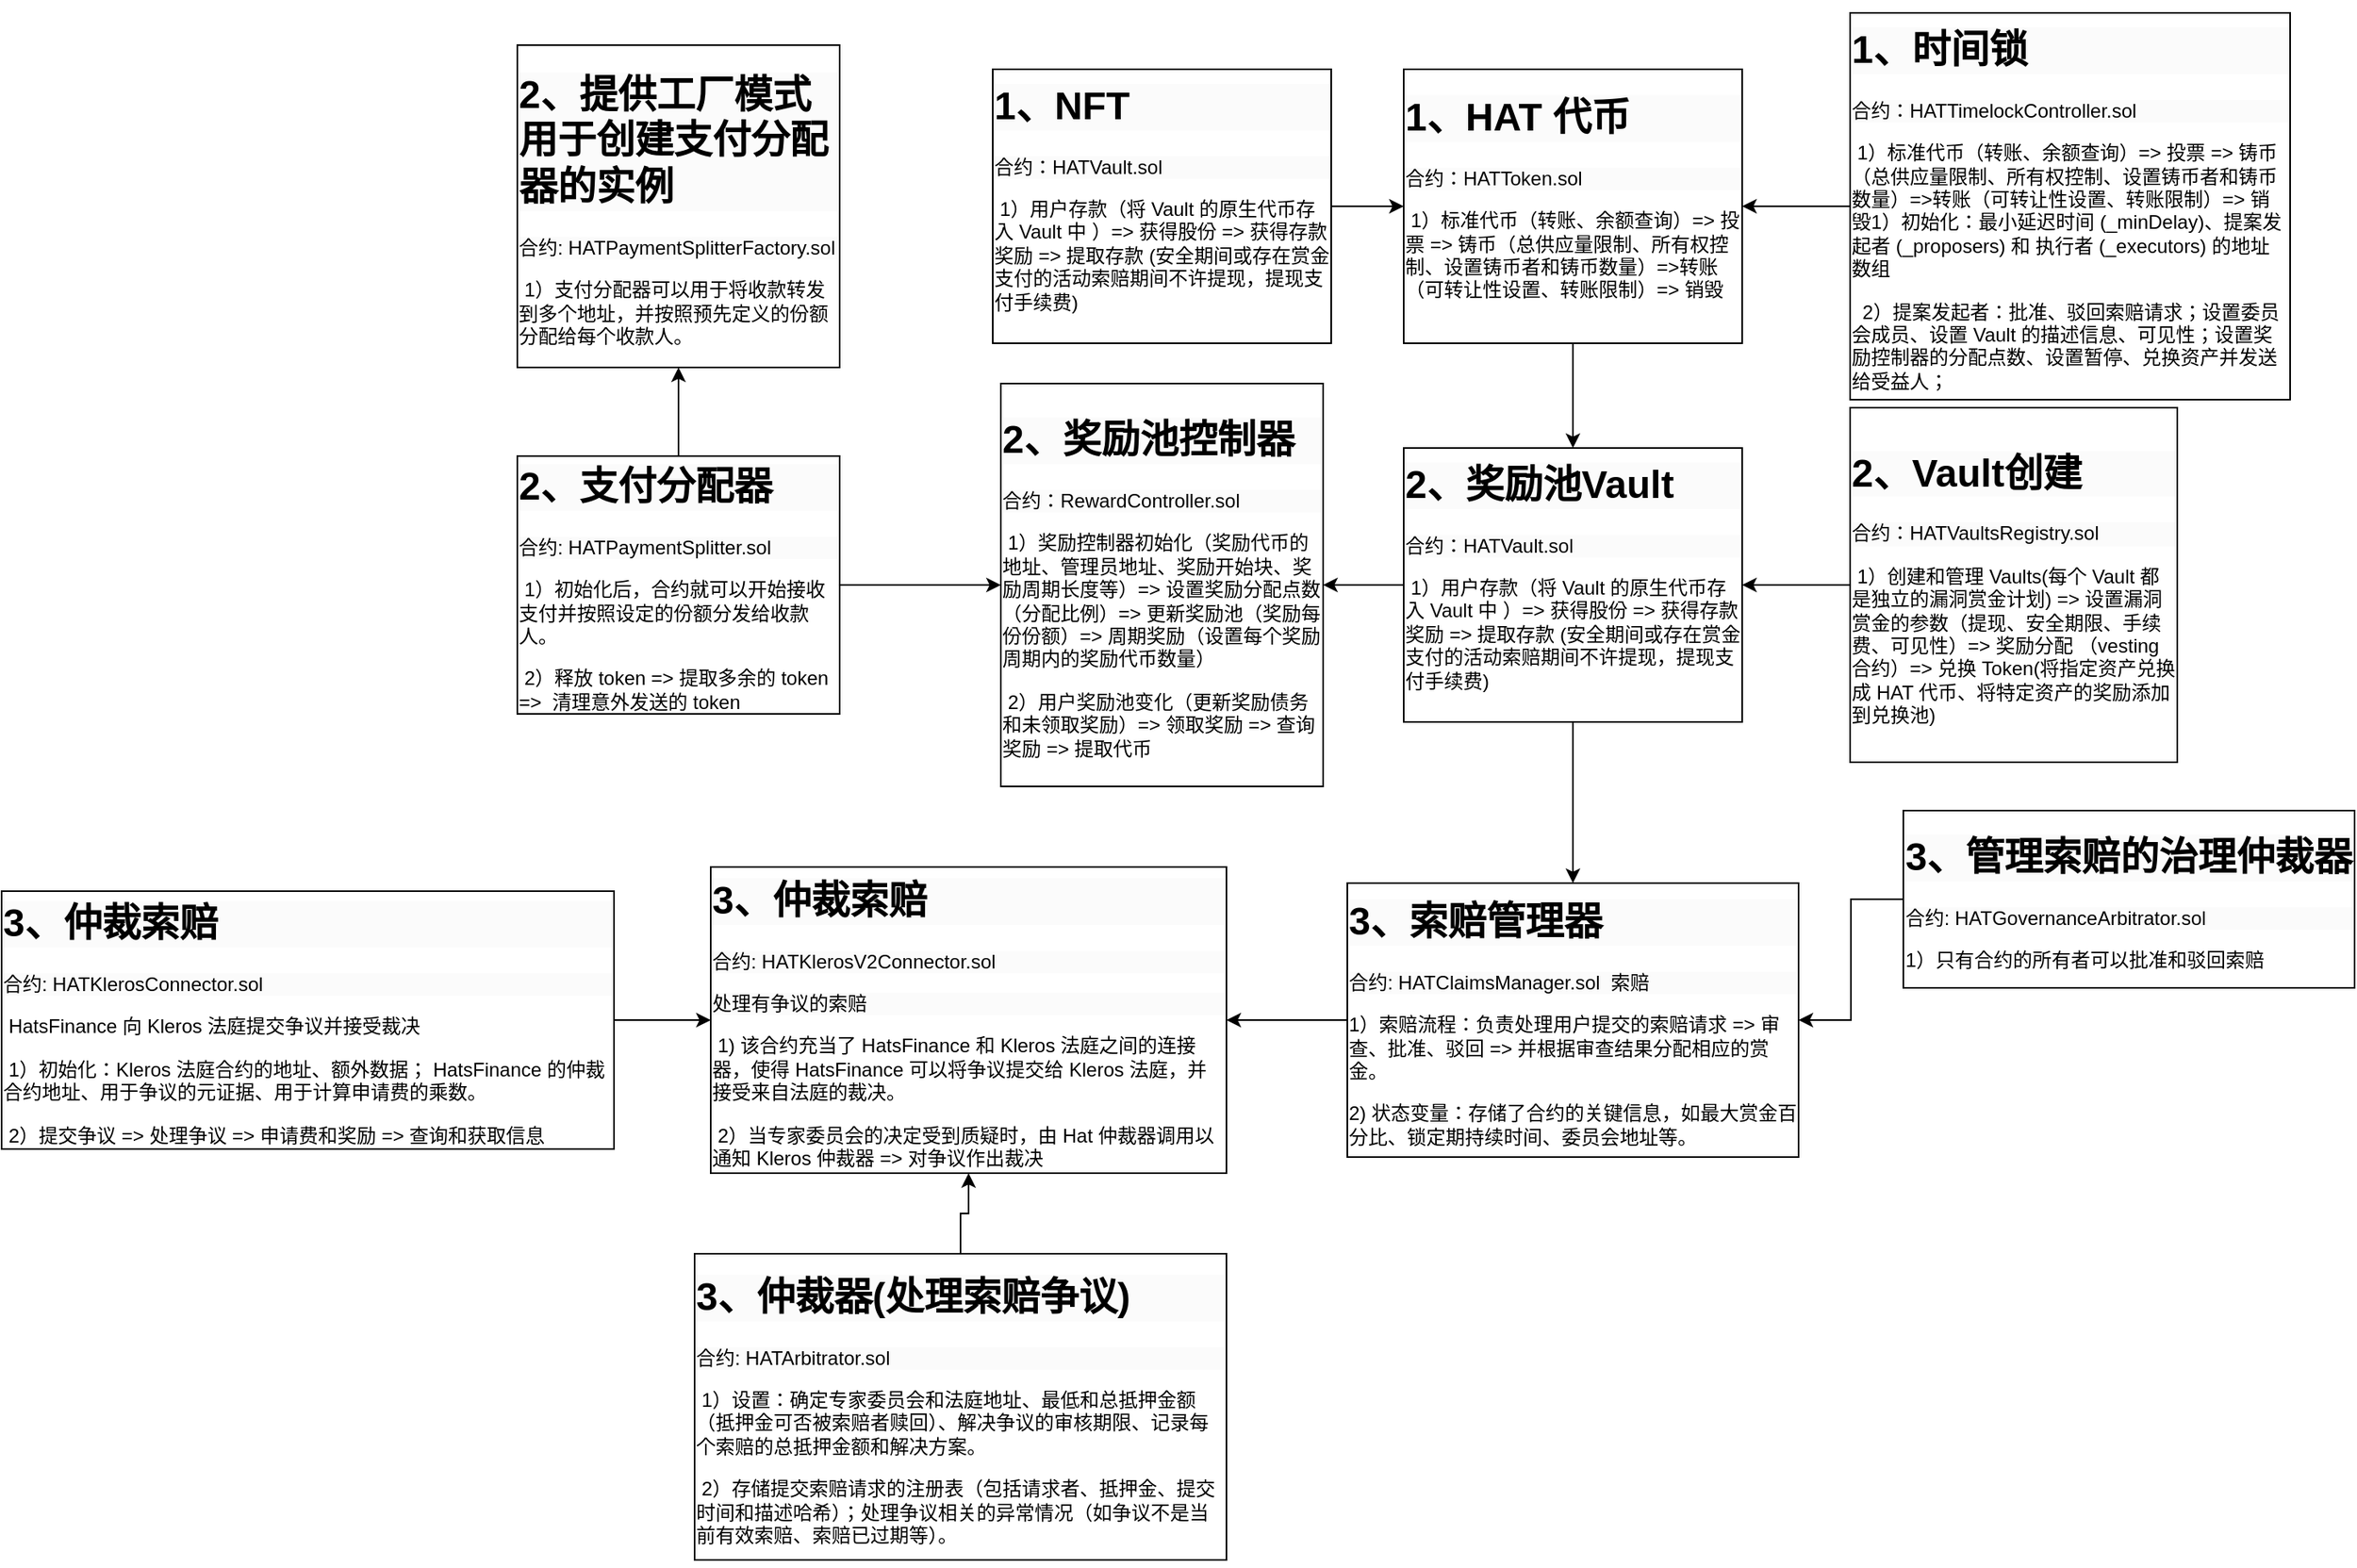 <mxfile version="22.0.8" type="device">
  <diagram name="第 1 页" id="zV1M50Q8JP6kUei96WL2">
    <mxGraphModel dx="1532" dy="647" grid="1" gridSize="10" guides="1" tooltips="1" connect="1" arrows="1" fold="1" page="1" pageScale="1" pageWidth="827" pageHeight="1169" math="0" shadow="0">
      <root>
        <mxCell id="0" />
        <mxCell id="1" parent="0" />
        <mxCell id="4H7mcCDcga6soc7QBMgQ-7" value="" style="edgeStyle=orthogonalEdgeStyle;rounded=0;orthogonalLoop=1;jettySize=auto;html=1;" edge="1" parent="1" source="4H7mcCDcga6soc7QBMgQ-3" target="4H7mcCDcga6soc7QBMgQ-6">
          <mxGeometry relative="1" as="geometry" />
        </mxCell>
        <mxCell id="4H7mcCDcga6soc7QBMgQ-37" value="" style="edgeStyle=orthogonalEdgeStyle;rounded=0;orthogonalLoop=1;jettySize=auto;html=1;" edge="1" parent="1" source="4H7mcCDcga6soc7QBMgQ-3" target="4H7mcCDcga6soc7QBMgQ-28">
          <mxGeometry relative="1" as="geometry" />
        </mxCell>
        <mxCell id="4H7mcCDcga6soc7QBMgQ-3" value="&lt;h1 style=&quot;border-color: var(--border-color); color: rgb(0, 0, 0); font-family: Helvetica; font-style: normal; font-variant-ligatures: normal; font-variant-caps: normal; letter-spacing: normal; orphans: 2; text-align: left; text-indent: 0px; text-transform: none; widows: 2; word-spacing: 0px; -webkit-text-stroke-width: 0px; background-color: rgb(251, 251, 251); text-decoration-thickness: initial; text-decoration-style: initial; text-decoration-color: initial;&quot;&gt;2、奖励池Vault&lt;/h1&gt;&lt;p style=&quot;border-color: var(--border-color); color: rgb(0, 0, 0); font-family: Helvetica; font-size: 12px; font-style: normal; font-variant-ligatures: normal; font-variant-caps: normal; font-weight: 400; letter-spacing: normal; orphans: 2; text-align: left; text-indent: 0px; text-transform: none; widows: 2; word-spacing: 0px; -webkit-text-stroke-width: 0px; background-color: rgb(251, 251, 251); text-decoration-thickness: initial; text-decoration-style: initial; text-decoration-color: initial;&quot;&gt;合约：HATVault.sol&lt;/p&gt;&lt;p style=&quot;border-color: var(--border-color); text-align: left;&quot;&gt;&amp;nbsp;1）用户存款（将 Vault 的原生代币存入 Vault 中 ）=&amp;gt; 获得股份 =&amp;gt; 获得存款奖励 =&amp;gt; 提取存款 (安全期间或存在赏金支付的活动索赔期间不许提现，提现支付手续费)&lt;/p&gt;&lt;div style=&quot;text-align: left;&quot;&gt;&lt;br&gt;&lt;/div&gt;" style="rounded=0;whiteSpace=wrap;html=1;" vertex="1" parent="1">
          <mxGeometry x="280" y="330" width="210" height="170" as="geometry" />
        </mxCell>
        <mxCell id="4H7mcCDcga6soc7QBMgQ-5" value="" style="edgeStyle=orthogonalEdgeStyle;rounded=0;orthogonalLoop=1;jettySize=auto;html=1;" edge="1" parent="1" source="4H7mcCDcga6soc7QBMgQ-4" target="4H7mcCDcga6soc7QBMgQ-3">
          <mxGeometry relative="1" as="geometry" />
        </mxCell>
        <mxCell id="4H7mcCDcga6soc7QBMgQ-4" value="&lt;h1 style=&quot;border-color: var(--border-color); color: rgb(0, 0, 0); font-family: Helvetica; font-style: normal; font-variant-ligatures: normal; font-variant-caps: normal; letter-spacing: normal; orphans: 2; text-align: left; text-indent: 0px; text-transform: none; widows: 2; word-spacing: 0px; -webkit-text-stroke-width: 0px; background-color: rgb(251, 251, 251); text-decoration-thickness: initial; text-decoration-style: initial; text-decoration-color: initial;&quot;&gt;2、Vault创建&lt;/h1&gt;&lt;p style=&quot;border-color: var(--border-color); color: rgb(0, 0, 0); font-family: Helvetica; font-size: 12px; font-style: normal; font-variant-ligatures: normal; font-variant-caps: normal; font-weight: 400; letter-spacing: normal; orphans: 2; text-align: left; text-indent: 0px; text-transform: none; widows: 2; word-spacing: 0px; -webkit-text-stroke-width: 0px; background-color: rgb(251, 251, 251); text-decoration-thickness: initial; text-decoration-style: initial; text-decoration-color: initial;&quot;&gt;合约：HATVaultsRegistry.sol&lt;/p&gt;&lt;p style=&quot;border-color: var(--border-color); text-align: left;&quot;&gt;&amp;nbsp;1）创建和管理 Vaults(每个 Vault 都是独立的漏洞赏金计划) =&amp;gt; 设置漏洞赏金的参数（提现、安全期限、手续费、可见性）=&amp;gt; 奖励分配 （vesting 合约）=&amp;gt; 兑换 Token(将指定资产兑换成 HAT 代币、将特定资产的奖励添加到兑换池)&lt;/p&gt;" style="rounded=0;whiteSpace=wrap;html=1;" vertex="1" parent="1">
          <mxGeometry x="557" y="305" width="203" height="220" as="geometry" />
        </mxCell>
        <mxCell id="4H7mcCDcga6soc7QBMgQ-6" value="&lt;h1 style=&quot;border-color: var(--border-color); color: rgb(0, 0, 0); font-family: Helvetica; font-style: normal; font-variant-ligatures: normal; font-variant-caps: normal; letter-spacing: normal; orphans: 2; text-align: left; text-indent: 0px; text-transform: none; widows: 2; word-spacing: 0px; -webkit-text-stroke-width: 0px; background-color: rgb(251, 251, 251); text-decoration-thickness: initial; text-decoration-style: initial; text-decoration-color: initial;&quot;&gt;2、奖励池控制器&lt;/h1&gt;&lt;p style=&quot;border-color: var(--border-color); color: rgb(0, 0, 0); font-family: Helvetica; font-size: 12px; font-style: normal; font-variant-ligatures: normal; font-variant-caps: normal; font-weight: 400; letter-spacing: normal; orphans: 2; text-align: left; text-indent: 0px; text-transform: none; widows: 2; word-spacing: 0px; -webkit-text-stroke-width: 0px; background-color: rgb(251, 251, 251); text-decoration-thickness: initial; text-decoration-style: initial; text-decoration-color: initial;&quot;&gt;合约：RewardController.sol&lt;/p&gt;&lt;p style=&quot;border-color: var(--border-color); text-align: left;&quot;&gt;&amp;nbsp;1）奖励控制器初始化（奖励代币的地址、管理员地址、奖励开始块、奖励周期长度等）=&amp;gt; 设置奖励分配点数（分配比例）=&amp;gt; 更新奖励池（奖励每份份额）=&amp;gt; 周期奖励（设置每个奖励周期内的奖励代币数量）&lt;/p&gt;&lt;p style=&quot;border-color: var(--border-color); text-align: left;&quot;&gt;&lt;span style=&quot;font-size: 12px;&quot;&gt;&amp;nbsp;2）用户奖励池变化（更新奖励债务和未领取奖励）=&amp;gt; 领取奖励 =&amp;gt; 查询奖励 =&amp;gt; 提取代币&lt;/span&gt;&lt;/p&gt;" style="rounded=0;whiteSpace=wrap;html=1;" vertex="1" parent="1">
          <mxGeometry x="30" y="290" width="200" height="250" as="geometry" />
        </mxCell>
        <mxCell id="4H7mcCDcga6soc7QBMgQ-10" value="" style="edgeStyle=orthogonalEdgeStyle;rounded=0;orthogonalLoop=1;jettySize=auto;html=1;" edge="1" parent="1" source="4H7mcCDcga6soc7QBMgQ-8" target="4H7mcCDcga6soc7QBMgQ-3">
          <mxGeometry relative="1" as="geometry" />
        </mxCell>
        <mxCell id="4H7mcCDcga6soc7QBMgQ-8" value="&lt;h1 style=&quot;border-color: var(--border-color); color: rgb(0, 0, 0); font-family: Helvetica; font-style: normal; font-variant-ligatures: normal; font-variant-caps: normal; letter-spacing: normal; orphans: 2; text-align: left; text-indent: 0px; text-transform: none; widows: 2; word-spacing: 0px; -webkit-text-stroke-width: 0px; background-color: rgb(251, 251, 251); text-decoration-thickness: initial; text-decoration-style: initial; text-decoration-color: initial;&quot;&gt;1、HAT 代币&lt;/h1&gt;&lt;p style=&quot;border-color: var(--border-color); color: rgb(0, 0, 0); font-family: Helvetica; font-size: 12px; font-style: normal; font-variant-ligatures: normal; font-variant-caps: normal; font-weight: 400; letter-spacing: normal; orphans: 2; text-align: left; text-indent: 0px; text-transform: none; widows: 2; word-spacing: 0px; -webkit-text-stroke-width: 0px; background-color: rgb(251, 251, 251); text-decoration-thickness: initial; text-decoration-style: initial; text-decoration-color: initial;&quot;&gt;合约：HATToken.sol&lt;/p&gt;&lt;p style=&quot;border-color: var(--border-color); text-align: left;&quot;&gt;&amp;nbsp;1）标准代币（转账、余额查询）=&amp;gt; 投票 =&amp;gt; 铸币（总供应量限制、所有权控制、设置铸币者和铸币数量）=&amp;gt;转账（可转让性设置、转账限制）=&amp;gt; 销毁&lt;/p&gt;&lt;div style=&quot;text-align: left;&quot;&gt;&lt;span style=&quot;background-color: initial;&quot;&gt;&lt;br&gt;&lt;/span&gt;&lt;/div&gt;" style="rounded=0;whiteSpace=wrap;html=1;" vertex="1" parent="1">
          <mxGeometry x="280" y="95" width="210" height="170" as="geometry" />
        </mxCell>
        <mxCell id="4H7mcCDcga6soc7QBMgQ-13" value="" style="edgeStyle=orthogonalEdgeStyle;rounded=0;orthogonalLoop=1;jettySize=auto;html=1;" edge="1" parent="1" source="4H7mcCDcga6soc7QBMgQ-11" target="4H7mcCDcga6soc7QBMgQ-8">
          <mxGeometry relative="1" as="geometry" />
        </mxCell>
        <mxCell id="4H7mcCDcga6soc7QBMgQ-11" value="&lt;h1 style=&quot;border-color: var(--border-color); color: rgb(0, 0, 0); font-family: Helvetica; font-style: normal; font-variant-ligatures: normal; font-variant-caps: normal; letter-spacing: normal; orphans: 2; text-align: left; text-indent: 0px; text-transform: none; widows: 2; word-spacing: 0px; -webkit-text-stroke-width: 0px; background-color: rgb(251, 251, 251); text-decoration-thickness: initial; text-decoration-style: initial; text-decoration-color: initial;&quot;&gt;1、时间锁&lt;/h1&gt;&lt;p style=&quot;border-color: var(--border-color); color: rgb(0, 0, 0); font-family: Helvetica; font-size: 12px; font-style: normal; font-variant-ligatures: normal; font-variant-caps: normal; font-weight: 400; letter-spacing: normal; orphans: 2; text-align: left; text-indent: 0px; text-transform: none; widows: 2; word-spacing: 0px; -webkit-text-stroke-width: 0px; background-color: rgb(251, 251, 251); text-decoration-thickness: initial; text-decoration-style: initial; text-decoration-color: initial;&quot;&gt;合约：HATTimelockController.sol&lt;/p&gt;&lt;p style=&quot;border-color: var(--border-color); text-align: left;&quot;&gt;&amp;nbsp;1）标准代币（转账、余额查询）=&amp;gt; 投票 =&amp;gt; 铸币（总供应量限制、所有权控制、设置铸币者和铸币数量）=&amp;gt;转账（可转让性设置、转账限制）=&amp;gt; 销毁1）初始化：最小延迟时间 (_minDelay)、提案发起者 (_proposers) 和 执行者 (_executors) 的地址数组&lt;/p&gt;&lt;p style=&quot;border-color: var(--border-color); text-align: left;&quot;&gt;&lt;span style=&quot;font-size: 12px;&quot;&gt;&amp;nbsp; 2）提案发起者：批准、驳回索赔请求；设置委员会成员、设置 Vault 的描述信息、可见性；设置奖励控制器的分配点数、设置暂停、兑换资产并发送给受益人；&lt;/span&gt;&lt;/p&gt;" style="rounded=0;whiteSpace=wrap;html=1;" vertex="1" parent="1">
          <mxGeometry x="557" y="60" width="273" height="240" as="geometry" />
        </mxCell>
        <mxCell id="4H7mcCDcga6soc7QBMgQ-16" value="" style="edgeStyle=orthogonalEdgeStyle;rounded=0;orthogonalLoop=1;jettySize=auto;html=1;" edge="1" parent="1" source="4H7mcCDcga6soc7QBMgQ-14" target="4H7mcCDcga6soc7QBMgQ-6">
          <mxGeometry relative="1" as="geometry" />
        </mxCell>
        <mxCell id="4H7mcCDcga6soc7QBMgQ-38" value="" style="edgeStyle=orthogonalEdgeStyle;rounded=0;orthogonalLoop=1;jettySize=auto;html=1;" edge="1" parent="1" source="4H7mcCDcga6soc7QBMgQ-14" target="4H7mcCDcga6soc7QBMgQ-17">
          <mxGeometry relative="1" as="geometry" />
        </mxCell>
        <mxCell id="4H7mcCDcga6soc7QBMgQ-14" value="&lt;h1 style=&quot;border-color: var(--border-color); color: rgb(0, 0, 0); font-family: Helvetica; font-style: normal; font-variant-ligatures: normal; font-variant-caps: normal; letter-spacing: normal; orphans: 2; text-align: left; text-indent: 0px; text-transform: none; widows: 2; word-spacing: 0px; -webkit-text-stroke-width: 0px; background-color: rgb(251, 251, 251); text-decoration-thickness: initial; text-decoration-style: initial; text-decoration-color: initial;&quot;&gt;2、支付分配器&lt;/h1&gt;&lt;p style=&quot;border-color: var(--border-color); color: rgb(0, 0, 0); font-family: Helvetica; font-size: 12px; font-style: normal; font-variant-ligatures: normal; font-variant-caps: normal; font-weight: 400; letter-spacing: normal; orphans: 2; text-align: left; text-indent: 0px; text-transform: none; widows: 2; word-spacing: 0px; -webkit-text-stroke-width: 0px; background-color: rgb(251, 251, 251); text-decoration-thickness: initial; text-decoration-style: initial; text-decoration-color: initial;&quot;&gt;合约: HATPaymentSplitter.sol&lt;/p&gt;&lt;p style=&quot;border-color: var(--border-color); text-align: left;&quot;&gt;&amp;nbsp;&lt;span style=&quot;background-color: initial;&quot;&gt;1）初始化后，合约就可以开始接收支付并按照设定的份额分发给收款人。&lt;/span&gt;&lt;/p&gt;&lt;p style=&quot;border-color: var(--border-color); text-align: left;&quot;&gt;&lt;span style=&quot;font-size: 12px;&quot;&gt;&amp;nbsp;2）释放 token =&amp;gt; 提取多余的 token =&amp;gt;&amp;nbsp; 清理意外发送的 token&lt;/span&gt;&lt;/p&gt;" style="rounded=0;whiteSpace=wrap;html=1;" vertex="1" parent="1">
          <mxGeometry x="-270" y="335" width="200" height="160" as="geometry" />
        </mxCell>
        <mxCell id="4H7mcCDcga6soc7QBMgQ-17" value="&lt;h1 style=&quot;border-color: var(--border-color); color: rgb(0, 0, 0); font-family: Helvetica; font-style: normal; font-variant-ligatures: normal; font-variant-caps: normal; letter-spacing: normal; orphans: 2; text-align: left; text-indent: 0px; text-transform: none; widows: 2; word-spacing: 0px; -webkit-text-stroke-width: 0px; background-color: rgb(251, 251, 251); text-decoration-thickness: initial; text-decoration-style: initial; text-decoration-color: initial;&quot;&gt;2、提供工厂模式用于创建支付分配器的实例&lt;/h1&gt;&lt;p style=&quot;border-color: var(--border-color); color: rgb(0, 0, 0); font-family: Helvetica; font-size: 12px; font-style: normal; font-variant-ligatures: normal; font-variant-caps: normal; font-weight: 400; letter-spacing: normal; orphans: 2; text-align: left; text-indent: 0px; text-transform: none; widows: 2; word-spacing: 0px; -webkit-text-stroke-width: 0px; background-color: rgb(251, 251, 251); text-decoration-thickness: initial; text-decoration-style: initial; text-decoration-color: initial;&quot;&gt;合约: HATPaymentSplitterFactory.sol&lt;/p&gt;&lt;p style=&quot;border-color: var(--border-color); text-align: left;&quot;&gt;&amp;nbsp;1）支付分配器可以用于将收款转发到多个地址，并按照预先定义的份额分配给每个收款人。&lt;/p&gt;" style="rounded=0;whiteSpace=wrap;html=1;" vertex="1" parent="1">
          <mxGeometry x="-270" y="80" width="200" height="200" as="geometry" />
        </mxCell>
        <mxCell id="4H7mcCDcga6soc7QBMgQ-19" value="&lt;h1 style=&quot;border-color: var(--border-color); color: rgb(0, 0, 0); font-family: Helvetica; font-style: normal; font-variant-ligatures: normal; font-variant-caps: normal; letter-spacing: normal; orphans: 2; text-align: left; text-indent: 0px; text-transform: none; widows: 2; word-spacing: 0px; -webkit-text-stroke-width: 0px; background-color: rgb(251, 251, 251); text-decoration-thickness: initial; text-decoration-style: initial; text-decoration-color: initial;&quot;&gt;3、仲裁索赔&lt;/h1&gt;&lt;p style=&quot;border-color: var(--border-color); color: rgb(0, 0, 0); font-family: Helvetica; font-size: 12px; font-style: normal; font-variant-ligatures: normal; font-variant-caps: normal; font-weight: 400; letter-spacing: normal; orphans: 2; text-align: left; text-indent: 0px; text-transform: none; widows: 2; word-spacing: 0px; -webkit-text-stroke-width: 0px; background-color: rgb(251, 251, 251); text-decoration-thickness: initial; text-decoration-style: initial; text-decoration-color: initial;&quot;&gt;合约: HATKlerosV2Connector.sol&lt;/p&gt;&lt;p style=&quot;border-color: var(--border-color); color: rgb(0, 0, 0); font-family: Helvetica; font-size: 12px; font-style: normal; font-variant-ligatures: normal; font-variant-caps: normal; font-weight: 400; letter-spacing: normal; orphans: 2; text-align: left; text-indent: 0px; text-transform: none; widows: 2; word-spacing: 0px; -webkit-text-stroke-width: 0px; background-color: rgb(251, 251, 251); text-decoration-thickness: initial; text-decoration-style: initial; text-decoration-color: initial;&quot;&gt;处理有争议的索赔&lt;/p&gt;&lt;p style=&quot;border-color: var(--border-color); text-align: left;&quot;&gt;&amp;nbsp;1)&amp;nbsp;&lt;span style=&quot;background-color: initial;&quot;&gt;该合约充当了 HatsFinance 和 Kleros 法庭之间的连接器，使得 HatsFinance 可以将争议提交给 Kleros 法庭，并接受来自法庭的裁决。&lt;/span&gt;&lt;/p&gt;&lt;p style=&quot;border-color: var(--border-color); text-align: left;&quot;&gt;&lt;span style=&quot;font-size: 12px;&quot;&gt;&amp;nbsp;2）&lt;/span&gt;当专家委员会的决定受到质疑时，由 Hat 仲裁器调用以通知 Kleros 仲裁器 =&amp;gt;&amp;nbsp;对争议作出裁决&lt;/p&gt;" style="rounded=0;whiteSpace=wrap;html=1;" vertex="1" parent="1">
          <mxGeometry x="-150" y="590" width="320" height="190" as="geometry" />
        </mxCell>
        <mxCell id="4H7mcCDcga6soc7QBMgQ-41" value="" style="edgeStyle=orthogonalEdgeStyle;rounded=0;orthogonalLoop=1;jettySize=auto;html=1;" edge="1" parent="1" source="4H7mcCDcga6soc7QBMgQ-21" target="4H7mcCDcga6soc7QBMgQ-19">
          <mxGeometry relative="1" as="geometry" />
        </mxCell>
        <mxCell id="4H7mcCDcga6soc7QBMgQ-21" value="&lt;h1 style=&quot;border-color: var(--border-color); color: rgb(0, 0, 0); font-family: Helvetica; font-style: normal; font-variant-ligatures: normal; font-variant-caps: normal; letter-spacing: normal; orphans: 2; text-align: left; text-indent: 0px; text-transform: none; widows: 2; word-spacing: 0px; -webkit-text-stroke-width: 0px; background-color: rgb(251, 251, 251); text-decoration-thickness: initial; text-decoration-style: initial; text-decoration-color: initial;&quot;&gt;3、仲裁索赔&lt;/h1&gt;&lt;p style=&quot;border-color: var(--border-color); color: rgb(0, 0, 0); font-family: Helvetica; font-size: 12px; font-style: normal; font-variant-ligatures: normal; font-variant-caps: normal; font-weight: 400; letter-spacing: normal; orphans: 2; text-align: left; text-indent: 0px; text-transform: none; widows: 2; word-spacing: 0px; -webkit-text-stroke-width: 0px; background-color: rgb(251, 251, 251); text-decoration-thickness: initial; text-decoration-style: initial; text-decoration-color: initial;&quot;&gt;合约: HATKlerosConnector.sol&lt;/p&gt;&lt;p style=&quot;border-color: var(--border-color); text-align: left;&quot;&gt;&amp;nbsp;&lt;span style=&quot;background-color: initial;&quot;&gt;HatsFinance 向 Kleros 法庭提交争议并接受裁决&lt;/span&gt;&lt;/p&gt;&lt;p style=&quot;border-color: var(--border-color); text-align: left;&quot;&gt;&lt;span style=&quot;font-size: 12px;&quot;&gt;&amp;nbsp;1）初始化：Kleros 法庭合约的地址、额外数据； HatsFinance 的仲裁合约地址、用于争议的元证据、用于计算申请费的乘数。&lt;/span&gt;&lt;/p&gt;&lt;p style=&quot;border-color: var(--border-color); text-align: left;&quot;&gt;&lt;span style=&quot;font-size: 12px;&quot;&gt;&amp;nbsp;2）提交争议 =&amp;gt; 处理争议 =&amp;gt; 申请费和奖励 =&amp;gt; 查询和获取信息&lt;/span&gt;&lt;/p&gt;" style="rounded=0;whiteSpace=wrap;html=1;" vertex="1" parent="1">
          <mxGeometry x="-590" y="605" width="380" height="160" as="geometry" />
        </mxCell>
        <mxCell id="4H7mcCDcga6soc7QBMgQ-36" value="" style="edgeStyle=orthogonalEdgeStyle;rounded=0;orthogonalLoop=1;jettySize=auto;html=1;" edge="1" parent="1" source="4H7mcCDcga6soc7QBMgQ-23" target="4H7mcCDcga6soc7QBMgQ-8">
          <mxGeometry relative="1" as="geometry" />
        </mxCell>
        <mxCell id="4H7mcCDcga6soc7QBMgQ-23" value="&lt;h1 style=&quot;border-color: var(--border-color); color: rgb(0, 0, 0); font-family: Helvetica; font-style: normal; font-variant-ligatures: normal; font-variant-caps: normal; letter-spacing: normal; orphans: 2; text-align: left; text-indent: 0px; text-transform: none; widows: 2; word-spacing: 0px; -webkit-text-stroke-width: 0px; background-color: rgb(251, 251, 251); text-decoration-thickness: initial; text-decoration-style: initial; text-decoration-color: initial;&quot;&gt;1、NFT&lt;/h1&gt;&lt;p style=&quot;border-color: var(--border-color); color: rgb(0, 0, 0); font-family: Helvetica; font-size: 12px; font-style: normal; font-variant-ligatures: normal; font-variant-caps: normal; font-weight: 400; letter-spacing: normal; orphans: 2; text-align: left; text-indent: 0px; text-transform: none; widows: 2; word-spacing: 0px; -webkit-text-stroke-width: 0px; background-color: rgb(251, 251, 251); text-decoration-thickness: initial; text-decoration-style: initial; text-decoration-color: initial;&quot;&gt;合约：HATVault.sol&lt;/p&gt;&lt;p style=&quot;border-color: var(--border-color); text-align: left;&quot;&gt;&amp;nbsp;1）用户存款（将 Vault 的原生代币存入 Vault 中 ）=&amp;gt; 获得股份 =&amp;gt; 获得存款奖励 =&amp;gt; 提取存款 (安全期间或存在赏金支付的活动索赔期间不许提现，提现支付手续费)&lt;/p&gt;&lt;div style=&quot;text-align: left;&quot;&gt;&lt;br&gt;&lt;/div&gt;" style="rounded=0;whiteSpace=wrap;html=1;" vertex="1" parent="1">
          <mxGeometry x="25" y="95" width="210" height="170" as="geometry" />
        </mxCell>
        <mxCell id="4H7mcCDcga6soc7QBMgQ-29" value="" style="edgeStyle=orthogonalEdgeStyle;rounded=0;orthogonalLoop=1;jettySize=auto;html=1;" edge="1" parent="1" source="4H7mcCDcga6soc7QBMgQ-25" target="4H7mcCDcga6soc7QBMgQ-28">
          <mxGeometry relative="1" as="geometry" />
        </mxCell>
        <mxCell id="4H7mcCDcga6soc7QBMgQ-25" value="&lt;h1 style=&quot;border-color: var(--border-color); color: rgb(0, 0, 0); font-family: Helvetica; font-style: normal; font-variant-ligatures: normal; font-variant-caps: normal; letter-spacing: normal; orphans: 2; text-align: left; text-indent: 0px; text-transform: none; widows: 2; word-spacing: 0px; -webkit-text-stroke-width: 0px; background-color: rgb(251, 251, 251); text-decoration-thickness: initial; text-decoration-style: initial; text-decoration-color: initial;&quot;&gt;3、管理索赔的治理仲裁器&lt;/h1&gt;&lt;p style=&quot;border-color: var(--border-color); color: rgb(0, 0, 0); font-family: Helvetica; font-size: 12px; font-style: normal; font-variant-ligatures: normal; font-variant-caps: normal; font-weight: 400; letter-spacing: normal; orphans: 2; text-align: left; text-indent: 0px; text-transform: none; widows: 2; word-spacing: 0px; -webkit-text-stroke-width: 0px; background-color: rgb(251, 251, 251); text-decoration-thickness: initial; text-decoration-style: initial; text-decoration-color: initial;&quot;&gt;合约: HATGovernanceArbitrator.sol&lt;/p&gt;&lt;p style=&quot;border-color: var(--border-color); text-align: left;&quot;&gt;&lt;span style=&quot;background-color: initial;&quot;&gt;1）&lt;/span&gt;&lt;span style=&quot;background-color: initial;&quot;&gt;只有合约的所有者可以批准和驳回索赔&lt;/span&gt;&lt;/p&gt;" style="rounded=0;whiteSpace=wrap;html=1;" vertex="1" parent="1">
          <mxGeometry x="590" y="555" width="280" height="110" as="geometry" />
        </mxCell>
        <mxCell id="4H7mcCDcga6soc7QBMgQ-39" value="" style="edgeStyle=orthogonalEdgeStyle;rounded=0;orthogonalLoop=1;jettySize=auto;html=1;" edge="1" parent="1" source="4H7mcCDcga6soc7QBMgQ-28" target="4H7mcCDcga6soc7QBMgQ-19">
          <mxGeometry relative="1" as="geometry" />
        </mxCell>
        <mxCell id="4H7mcCDcga6soc7QBMgQ-28" value="&lt;h1 style=&quot;border-color: var(--border-color); color: rgb(0, 0, 0); font-family: Helvetica; font-style: normal; font-variant-ligatures: normal; font-variant-caps: normal; letter-spacing: normal; orphans: 2; text-align: left; text-indent: 0px; text-transform: none; widows: 2; word-spacing: 0px; -webkit-text-stroke-width: 0px; background-color: rgb(251, 251, 251); text-decoration-thickness: initial; text-decoration-style: initial; text-decoration-color: initial;&quot;&gt;3、索赔管理器&lt;/h1&gt;&lt;p style=&quot;border-color: var(--border-color); color: rgb(0, 0, 0); font-family: Helvetica; font-size: 12px; font-style: normal; font-variant-ligatures: normal; font-variant-caps: normal; font-weight: 400; letter-spacing: normal; orphans: 2; text-align: left; text-indent: 0px; text-transform: none; widows: 2; word-spacing: 0px; -webkit-text-stroke-width: 0px; background-color: rgb(251, 251, 251); text-decoration-thickness: initial; text-decoration-style: initial; text-decoration-color: initial;&quot;&gt;合约: HATClaimsManager.sol&amp;nbsp; 索赔&lt;/p&gt;&lt;p style=&quot;border-color: var(--border-color); text-align: left;&quot;&gt;1）索赔流程：负责处理用户提交的索赔请求 =&amp;gt; 审查、批准、驳回 =&amp;gt; 并根据审查结果分配相应的赏金。&lt;/p&gt;&lt;p style=&quot;border-color: var(--border-color); text-align: left;&quot;&gt;&lt;span style=&quot;font-size: 12px;&quot;&gt;2) 状态变量：存储了合约的关键信息，如最大赏金百分比、锁定期持续时间、委员会地址等。&lt;/span&gt;&lt;/p&gt;" style="rounded=0;whiteSpace=wrap;html=1;" vertex="1" parent="1">
          <mxGeometry x="245" y="600" width="280" height="170" as="geometry" />
        </mxCell>
        <mxCell id="4H7mcCDcga6soc7QBMgQ-40" value="" style="edgeStyle=orthogonalEdgeStyle;rounded=0;orthogonalLoop=1;jettySize=auto;html=1;" edge="1" parent="1" source="4H7mcCDcga6soc7QBMgQ-31" target="4H7mcCDcga6soc7QBMgQ-19">
          <mxGeometry relative="1" as="geometry" />
        </mxCell>
        <mxCell id="4H7mcCDcga6soc7QBMgQ-31" value="&lt;h1 style=&quot;border-color: var(--border-color); color: rgb(0, 0, 0); font-family: Helvetica; font-style: normal; font-variant-ligatures: normal; font-variant-caps: normal; letter-spacing: normal; orphans: 2; text-align: left; text-indent: 0px; text-transform: none; widows: 2; word-spacing: 0px; -webkit-text-stroke-width: 0px; background-color: rgb(251, 251, 251); text-decoration-thickness: initial; text-decoration-style: initial; text-decoration-color: initial;&quot;&gt;3、仲裁器(处理索赔争议)&lt;/h1&gt;&lt;p style=&quot;border-color: var(--border-color); color: rgb(0, 0, 0); font-family: Helvetica; font-size: 12px; font-style: normal; font-variant-ligatures: normal; font-variant-caps: normal; font-weight: 400; letter-spacing: normal; orphans: 2; text-align: left; text-indent: 0px; text-transform: none; widows: 2; word-spacing: 0px; -webkit-text-stroke-width: 0px; background-color: rgb(251, 251, 251); text-decoration-thickness: initial; text-decoration-style: initial; text-decoration-color: initial;&quot;&gt;合约: HATArbitrator.sol&lt;/p&gt;&lt;p style=&quot;border-color: var(--border-color); text-align: left;&quot;&gt;&amp;nbsp;&lt;span style=&quot;background-color: initial;&quot;&gt;1）设置：确定专家委员会和法庭地址、最低和总抵押金额（抵押金可否被索赔者赎回）、解决争议的审核期限、记录每个索赔的总抵押金额和解决方案。&lt;/span&gt;&lt;/p&gt;&lt;p style=&quot;border-color: var(--border-color); text-align: left;&quot;&gt;&lt;span style=&quot;font-size: 12px;&quot;&gt;&amp;nbsp;2）存储提交索赔请求的注册表（包括请求者、抵押金、提交时间和描述哈希）；处理争议相关的异常情况（如争议不是当前有效索赔、索赔已过期等）。&lt;/span&gt;&lt;/p&gt;" style="rounded=0;whiteSpace=wrap;html=1;" vertex="1" parent="1">
          <mxGeometry x="-160" y="830" width="330" height="190" as="geometry" />
        </mxCell>
      </root>
    </mxGraphModel>
  </diagram>
</mxfile>
